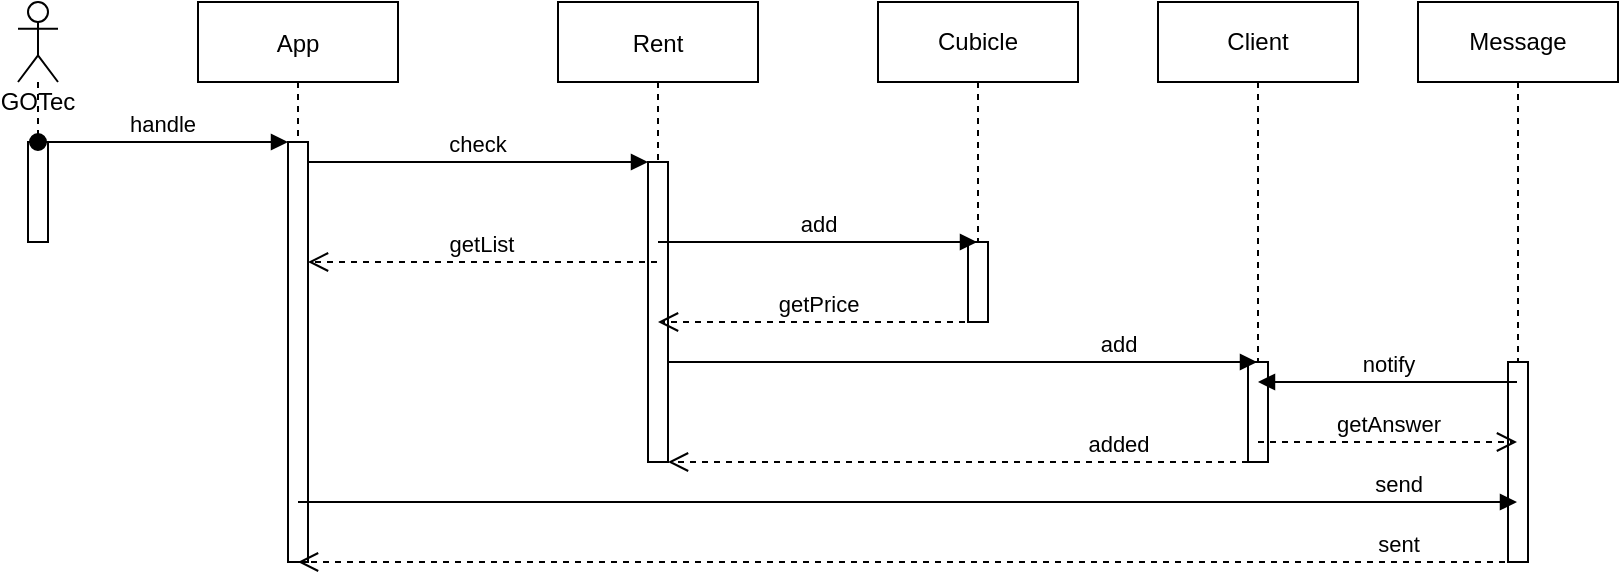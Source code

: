 <mxfile>
    <diagram id="kgpKYQtTHZ0yAKxKKP6v" name="Page-1">
        <mxGraphModel dx="1028" dy="613" grid="1" gridSize="10" guides="1" tooltips="1" connect="1" arrows="1" fold="1" page="1" pageScale="1" pageWidth="850" pageHeight="1100" math="0" shadow="0">
            <root>
                <mxCell id="0"/>
                <mxCell id="1" parent="0"/>
                <mxCell id="3nuBFxr9cyL0pnOWT2aG-1" value="App" style="shape=umlLifeline;perimeter=lifelinePerimeter;container=1;collapsible=0;recursiveResize=0;rounded=0;shadow=0;strokeWidth=1;" parent="1" vertex="1">
                    <mxGeometry x="120" y="80" width="100" height="280" as="geometry"/>
                </mxCell>
                <mxCell id="3nuBFxr9cyL0pnOWT2aG-2" value="" style="points=[];perimeter=orthogonalPerimeter;rounded=0;shadow=0;strokeWidth=1;" parent="3nuBFxr9cyL0pnOWT2aG-1" vertex="1">
                    <mxGeometry x="45" y="70" width="10" height="210" as="geometry"/>
                </mxCell>
                <mxCell id="3nuBFxr9cyL0pnOWT2aG-5" value="Rent" style="shape=umlLifeline;perimeter=lifelinePerimeter;container=1;collapsible=0;recursiveResize=0;rounded=0;shadow=0;strokeWidth=1;" parent="1" vertex="1">
                    <mxGeometry x="300" y="80" width="100" height="230" as="geometry"/>
                </mxCell>
                <mxCell id="3nuBFxr9cyL0pnOWT2aG-6" value="" style="points=[];perimeter=orthogonalPerimeter;rounded=0;shadow=0;strokeWidth=1;" parent="3nuBFxr9cyL0pnOWT2aG-5" vertex="1">
                    <mxGeometry x="45" y="80" width="10" height="150" as="geometry"/>
                </mxCell>
                <mxCell id="3nuBFxr9cyL0pnOWT2aG-7" value="getList" style="verticalAlign=bottom;endArrow=open;dashed=1;endSize=8;shadow=0;strokeWidth=1;" parent="1" source="3nuBFxr9cyL0pnOWT2aG-5" target="3nuBFxr9cyL0pnOWT2aG-2" edge="1">
                    <mxGeometry relative="1" as="geometry">
                        <mxPoint x="275" y="236" as="targetPoint"/>
                        <mxPoint x="330" y="220" as="sourcePoint"/>
                        <Array as="points">
                            <mxPoint x="270" y="210"/>
                        </Array>
                    </mxGeometry>
                </mxCell>
                <mxCell id="3nuBFxr9cyL0pnOWT2aG-8" value="check" style="verticalAlign=bottom;endArrow=block;entryX=0;entryY=0;shadow=0;strokeWidth=1;" parent="1" source="3nuBFxr9cyL0pnOWT2aG-2" target="3nuBFxr9cyL0pnOWT2aG-6" edge="1">
                    <mxGeometry relative="1" as="geometry">
                        <mxPoint x="275" y="160" as="sourcePoint"/>
                    </mxGeometry>
                </mxCell>
                <mxCell id="cjj9vKDZrnXQylpwjnVl-1" value="GOTec" style="shape=umlLifeline;participant=umlActor;perimeter=lifelinePerimeter;whiteSpace=wrap;html=1;container=1;collapsible=0;recursiveResize=0;verticalAlign=top;spacingTop=36;outlineConnect=0;" parent="1" vertex="1">
                    <mxGeometry x="30" y="80" width="20" height="120" as="geometry"/>
                </mxCell>
                <mxCell id="cjj9vKDZrnXQylpwjnVl-2" value="" style="html=1;points=[];perimeter=orthogonalPerimeter;" parent="cjj9vKDZrnXQylpwjnVl-1" vertex="1">
                    <mxGeometry x="5" y="70" width="10" height="50" as="geometry"/>
                </mxCell>
                <mxCell id="3nuBFxr9cyL0pnOWT2aG-3" value="handle" style="verticalAlign=bottom;startArrow=oval;endArrow=block;startSize=8;shadow=0;strokeWidth=1;" parent="1" source="cjj9vKDZrnXQylpwjnVl-1" target="3nuBFxr9cyL0pnOWT2aG-2" edge="1">
                    <mxGeometry relative="1" as="geometry">
                        <mxPoint x="105" y="150" as="sourcePoint"/>
                        <Array as="points">
                            <mxPoint x="90" y="150"/>
                        </Array>
                    </mxGeometry>
                </mxCell>
                <mxCell id="cjj9vKDZrnXQylpwjnVl-3" value="Cubicle" style="shape=umlLifeline;perimeter=lifelinePerimeter;whiteSpace=wrap;html=1;container=1;collapsible=0;recursiveResize=0;outlineConnect=0;" parent="1" vertex="1">
                    <mxGeometry x="460" y="80" width="100" height="160" as="geometry"/>
                </mxCell>
                <mxCell id="cjj9vKDZrnXQylpwjnVl-5" value="" style="html=1;points=[];perimeter=orthogonalPerimeter;" parent="cjj9vKDZrnXQylpwjnVl-3" vertex="1">
                    <mxGeometry x="45" y="120" width="10" height="40" as="geometry"/>
                </mxCell>
                <mxCell id="cjj9vKDZrnXQylpwjnVl-4" value="Client" style="shape=umlLifeline;perimeter=lifelinePerimeter;whiteSpace=wrap;html=1;container=1;collapsible=0;recursiveResize=0;outlineConnect=0;" parent="1" vertex="1">
                    <mxGeometry x="600" y="80" width="100" height="230" as="geometry"/>
                </mxCell>
                <mxCell id="cjj9vKDZrnXQylpwjnVl-6" value="" style="html=1;points=[];perimeter=orthogonalPerimeter;" parent="cjj9vKDZrnXQylpwjnVl-4" vertex="1">
                    <mxGeometry x="45" y="180" width="10" height="50" as="geometry"/>
                </mxCell>
                <mxCell id="cjj9vKDZrnXQylpwjnVl-7" value="add" style="html=1;verticalAlign=bottom;endArrow=block;rounded=0;" parent="1" source="3nuBFxr9cyL0pnOWT2aG-5" target="cjj9vKDZrnXQylpwjnVl-3" edge="1">
                    <mxGeometry width="80" relative="1" as="geometry">
                        <mxPoint x="380" y="300" as="sourcePoint"/>
                        <mxPoint x="460" y="300" as="targetPoint"/>
                        <Array as="points">
                            <mxPoint x="430" y="200"/>
                        </Array>
                    </mxGeometry>
                </mxCell>
                <mxCell id="cjj9vKDZrnXQylpwjnVl-8" value="getPrice" style="html=1;verticalAlign=bottom;endArrow=open;dashed=1;endSize=8;rounded=0;" parent="1" source="cjj9vKDZrnXQylpwjnVl-3" target="3nuBFxr9cyL0pnOWT2aG-5" edge="1">
                    <mxGeometry relative="1" as="geometry">
                        <mxPoint x="460" y="300" as="sourcePoint"/>
                        <mxPoint x="380" y="300" as="targetPoint"/>
                        <Array as="points">
                            <mxPoint x="430" y="240"/>
                        </Array>
                    </mxGeometry>
                </mxCell>
                <mxCell id="2" value="Message" style="shape=umlLifeline;perimeter=lifelinePerimeter;whiteSpace=wrap;html=1;container=1;collapsible=0;recursiveResize=0;outlineConnect=0;" parent="1" vertex="1">
                    <mxGeometry x="730" y="80" width="100" height="280" as="geometry"/>
                </mxCell>
                <mxCell id="3" value="" style="html=1;points=[];perimeter=orthogonalPerimeter;" parent="2" vertex="1">
                    <mxGeometry x="45" y="180" width="10" height="100" as="geometry"/>
                </mxCell>
                <mxCell id="4" value="add" style="html=1;verticalAlign=bottom;endArrow=block;" parent="1" source="3nuBFxr9cyL0pnOWT2aG-6" target="cjj9vKDZrnXQylpwjnVl-4" edge="1">
                    <mxGeometry x="0.528" width="80" relative="1" as="geometry">
                        <mxPoint x="360" y="260" as="sourcePoint"/>
                        <mxPoint x="440" y="260" as="targetPoint"/>
                        <Array as="points">
                            <mxPoint x="500" y="260"/>
                        </Array>
                        <mxPoint as="offset"/>
                    </mxGeometry>
                </mxCell>
                <mxCell id="7" value="getAnswer" style="html=1;verticalAlign=bottom;endArrow=open;dashed=1;endSize=8;" parent="1" source="cjj9vKDZrnXQylpwjnVl-4" target="2" edge="1">
                    <mxGeometry relative="1" as="geometry">
                        <mxPoint x="440" y="260" as="sourcePoint"/>
                        <mxPoint x="360" y="260" as="targetPoint"/>
                        <Array as="points">
                            <mxPoint x="730" y="300"/>
                        </Array>
                    </mxGeometry>
                </mxCell>
                <mxCell id="9" value="send" style="html=1;verticalAlign=bottom;endArrow=block;" parent="1" source="3nuBFxr9cyL0pnOWT2aG-1" target="2" edge="1">
                    <mxGeometry x="0.805" width="80" relative="1" as="geometry">
                        <mxPoint x="360" y="260" as="sourcePoint"/>
                        <mxPoint x="440" y="260" as="targetPoint"/>
                        <Array as="points">
                            <mxPoint x="490" y="330"/>
                        </Array>
                        <mxPoint as="offset"/>
                    </mxGeometry>
                </mxCell>
                <mxCell id="10" value="sent" style="html=1;verticalAlign=bottom;endArrow=open;dashed=1;endSize=8;" parent="1" source="2" target="3nuBFxr9cyL0pnOWT2aG-1" edge="1">
                    <mxGeometry x="-0.805" relative="1" as="geometry">
                        <mxPoint x="440" y="260" as="sourcePoint"/>
                        <mxPoint x="360" y="260" as="targetPoint"/>
                        <Array as="points">
                            <mxPoint x="480" y="360"/>
                        </Array>
                        <mxPoint as="offset"/>
                    </mxGeometry>
                </mxCell>
                <mxCell id="11" value="added" style="html=1;verticalAlign=bottom;endArrow=open;dashed=1;endSize=8;" parent="1" source="cjj9vKDZrnXQylpwjnVl-6" target="3nuBFxr9cyL0pnOWT2aG-6" edge="1">
                    <mxGeometry x="-0.552" relative="1" as="geometry">
                        <mxPoint x="440" y="260" as="sourcePoint"/>
                        <mxPoint x="360" y="260" as="targetPoint"/>
                        <Array as="points">
                            <mxPoint x="510" y="310"/>
                        </Array>
                        <mxPoint as="offset"/>
                    </mxGeometry>
                </mxCell>
                <mxCell id="12" value="notify" style="html=1;verticalAlign=bottom;endArrow=block;" parent="1" source="2" target="cjj9vKDZrnXQylpwjnVl-4" edge="1">
                    <mxGeometry width="80" relative="1" as="geometry">
                        <mxPoint x="360" y="260" as="sourcePoint"/>
                        <mxPoint x="440" y="260" as="targetPoint"/>
                        <Array as="points">
                            <mxPoint x="720" y="270"/>
                        </Array>
                    </mxGeometry>
                </mxCell>
            </root>
        </mxGraphModel>
    </diagram>
</mxfile>